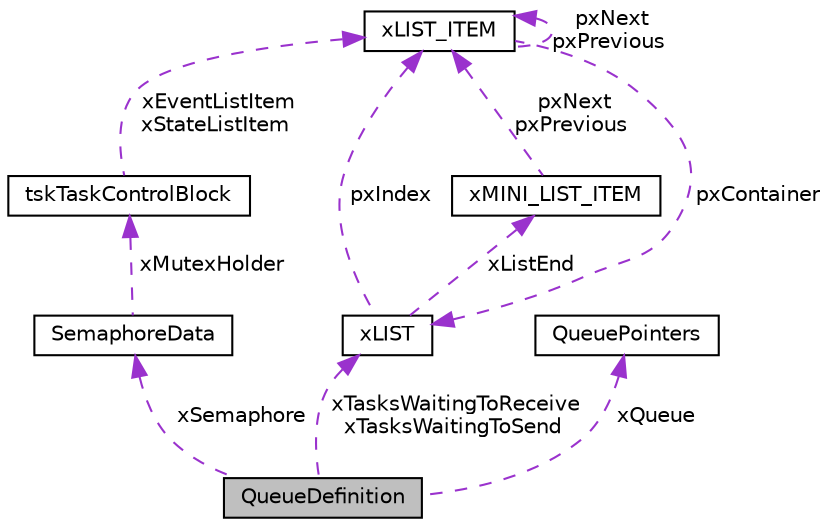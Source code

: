 digraph "QueueDefinition"
{
 // LATEX_PDF_SIZE
  edge [fontname="Helvetica",fontsize="10",labelfontname="Helvetica",labelfontsize="10"];
  node [fontname="Helvetica",fontsize="10",shape=record];
  Node1 [label="QueueDefinition",height=0.2,width=0.4,color="black", fillcolor="grey75", style="filled", fontcolor="black",tooltip=" "];
  Node2 -> Node1 [dir="back",color="darkorchid3",fontsize="10",style="dashed",label=" xSemaphore" ,fontname="Helvetica"];
  Node2 [label="SemaphoreData",height=0.2,width=0.4,color="black", fillcolor="white", style="filled",URL="$struct_semaphore_data.html",tooltip=" "];
  Node3 -> Node2 [dir="back",color="darkorchid3",fontsize="10",style="dashed",label=" xMutexHolder" ,fontname="Helvetica"];
  Node3 [label="tskTaskControlBlock",height=0.2,width=0.4,color="black", fillcolor="white", style="filled",URL="$structtsk_task_control_block.html",tooltip=" "];
  Node4 -> Node3 [dir="back",color="darkorchid3",fontsize="10",style="dashed",label=" xEventListItem\nxStateListItem" ,fontname="Helvetica"];
  Node4 [label="xLIST_ITEM",height=0.2,width=0.4,color="black", fillcolor="white", style="filled",URL="$structx_l_i_s_t___i_t_e_m.html",tooltip=" "];
  Node4 -> Node4 [dir="back",color="darkorchid3",fontsize="10",style="dashed",label=" pxNext\npxPrevious" ,fontname="Helvetica"];
  Node5 -> Node4 [dir="back",color="darkorchid3",fontsize="10",style="dashed",label=" pxContainer" ,fontname="Helvetica"];
  Node5 [label="xLIST",height=0.2,width=0.4,color="black", fillcolor="white", style="filled",URL="$structx_l_i_s_t.html",tooltip=" "];
  Node6 -> Node5 [dir="back",color="darkorchid3",fontsize="10",style="dashed",label=" xListEnd" ,fontname="Helvetica"];
  Node6 [label="xMINI_LIST_ITEM",height=0.2,width=0.4,color="black", fillcolor="white", style="filled",URL="$structx_m_i_n_i___l_i_s_t___i_t_e_m.html",tooltip=" "];
  Node4 -> Node6 [dir="back",color="darkorchid3",fontsize="10",style="dashed",label=" pxNext\npxPrevious" ,fontname="Helvetica"];
  Node4 -> Node5 [dir="back",color="darkorchid3",fontsize="10",style="dashed",label=" pxIndex" ,fontname="Helvetica"];
  Node7 -> Node1 [dir="back",color="darkorchid3",fontsize="10",style="dashed",label=" xQueue" ,fontname="Helvetica"];
  Node7 [label="QueuePointers",height=0.2,width=0.4,color="black", fillcolor="white", style="filled",URL="$struct_queue_pointers.html",tooltip=" "];
  Node5 -> Node1 [dir="back",color="darkorchid3",fontsize="10",style="dashed",label=" xTasksWaitingToReceive\nxTasksWaitingToSend" ,fontname="Helvetica"];
}
